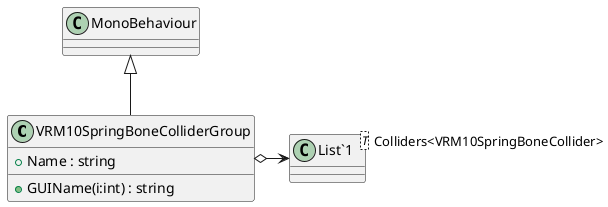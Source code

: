 @startuml
class VRM10SpringBoneColliderGroup {
    + Name : string
    + GUIName(i:int) : string
}
class "List`1"<T> {
}
MonoBehaviour <|-- VRM10SpringBoneColliderGroup
VRM10SpringBoneColliderGroup o-> "Colliders<VRM10SpringBoneCollider>" "List`1"
@enduml
